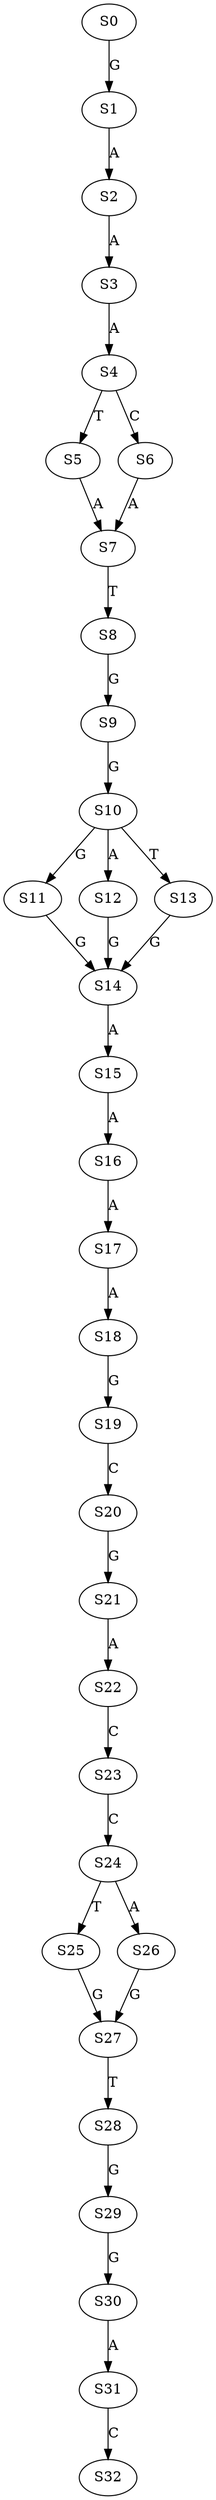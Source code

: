 strict digraph  {
	S0 -> S1 [ label = G ];
	S1 -> S2 [ label = A ];
	S2 -> S3 [ label = A ];
	S3 -> S4 [ label = A ];
	S4 -> S5 [ label = T ];
	S4 -> S6 [ label = C ];
	S5 -> S7 [ label = A ];
	S6 -> S7 [ label = A ];
	S7 -> S8 [ label = T ];
	S8 -> S9 [ label = G ];
	S9 -> S10 [ label = G ];
	S10 -> S11 [ label = G ];
	S10 -> S12 [ label = A ];
	S10 -> S13 [ label = T ];
	S11 -> S14 [ label = G ];
	S12 -> S14 [ label = G ];
	S13 -> S14 [ label = G ];
	S14 -> S15 [ label = A ];
	S15 -> S16 [ label = A ];
	S16 -> S17 [ label = A ];
	S17 -> S18 [ label = A ];
	S18 -> S19 [ label = G ];
	S19 -> S20 [ label = C ];
	S20 -> S21 [ label = G ];
	S21 -> S22 [ label = A ];
	S22 -> S23 [ label = C ];
	S23 -> S24 [ label = C ];
	S24 -> S25 [ label = T ];
	S24 -> S26 [ label = A ];
	S25 -> S27 [ label = G ];
	S26 -> S27 [ label = G ];
	S27 -> S28 [ label = T ];
	S28 -> S29 [ label = G ];
	S29 -> S30 [ label = G ];
	S30 -> S31 [ label = A ];
	S31 -> S32 [ label = C ];
}
